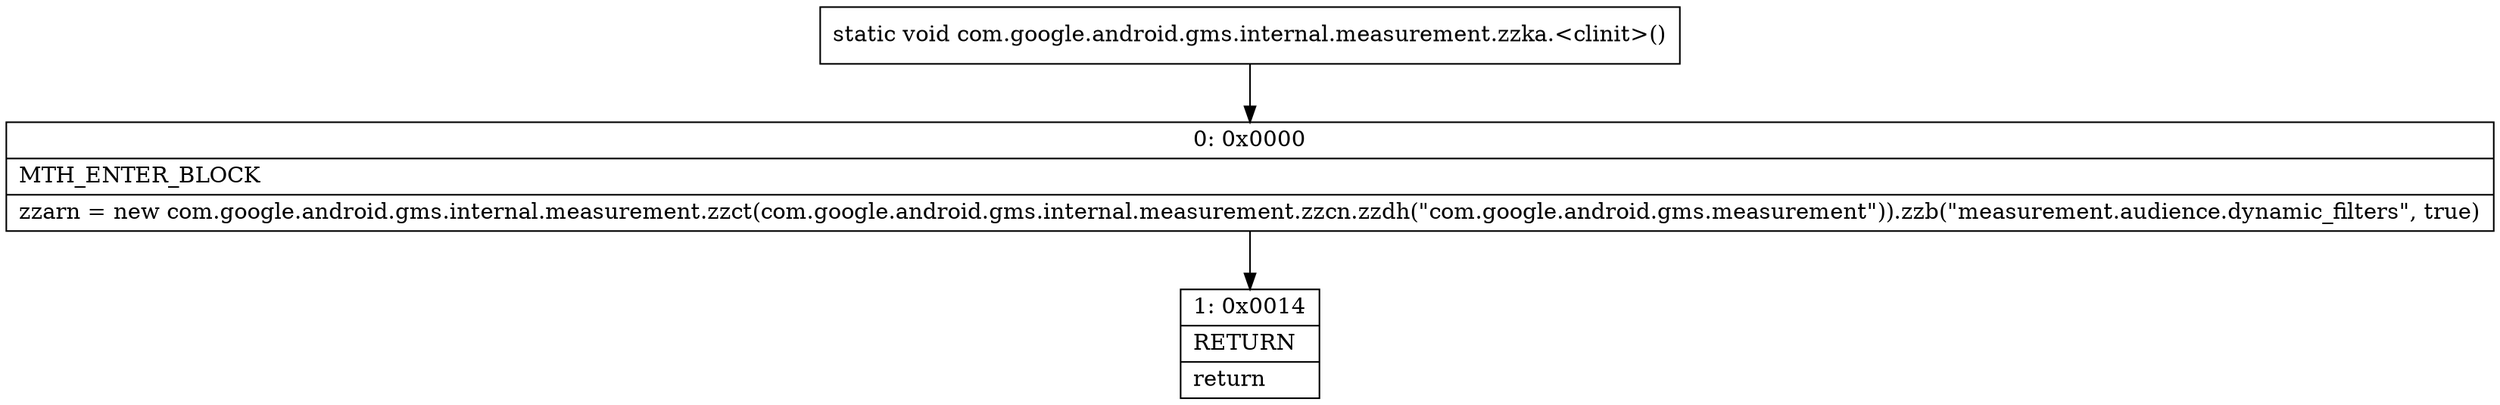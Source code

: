 digraph "CFG forcom.google.android.gms.internal.measurement.zzka.\<clinit\>()V" {
Node_0 [shape=record,label="{0\:\ 0x0000|MTH_ENTER_BLOCK\l|zzarn = new com.google.android.gms.internal.measurement.zzct(com.google.android.gms.internal.measurement.zzcn.zzdh(\"com.google.android.gms.measurement\")).zzb(\"measurement.audience.dynamic_filters\", true)\l}"];
Node_1 [shape=record,label="{1\:\ 0x0014|RETURN\l|return\l}"];
MethodNode[shape=record,label="{static void com.google.android.gms.internal.measurement.zzka.\<clinit\>() }"];
MethodNode -> Node_0;
Node_0 -> Node_1;
}

